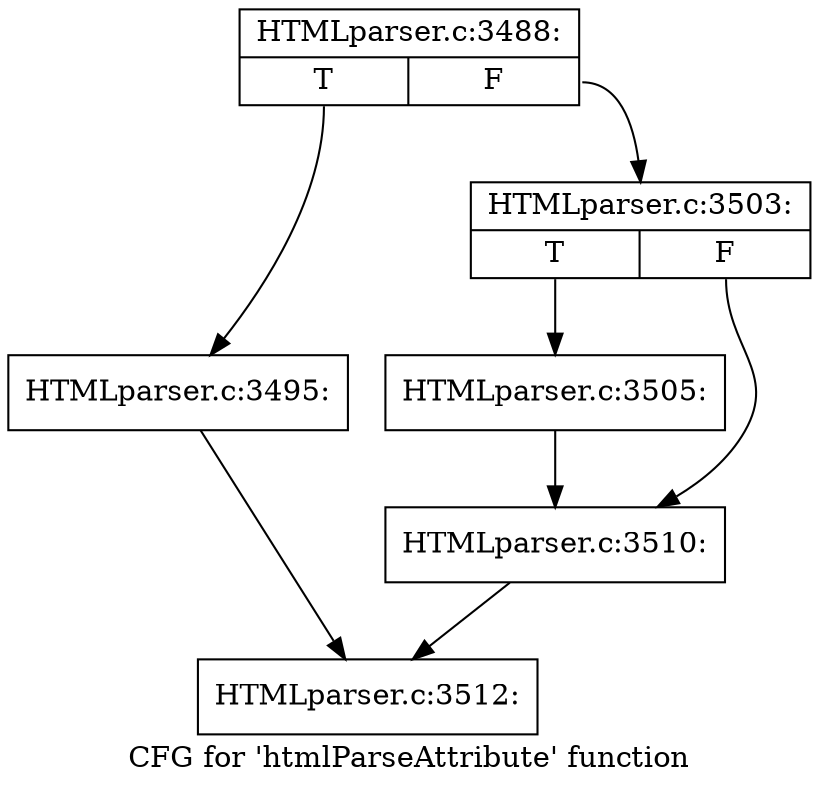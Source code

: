 digraph "CFG for 'htmlParseAttribute' function" {
	label="CFG for 'htmlParseAttribute' function";

	Node0x3f30a90 [shape=record,label="{HTMLparser.c:3488:|{<s0>T|<s1>F}}"];
	Node0x3f30a90:s0 -> Node0x3f3c680;
	Node0x3f30a90:s1 -> Node0x3f3c6d0;
	Node0x3f3c680 [shape=record,label="{HTMLparser.c:3495:}"];
	Node0x3f3c680 -> Node0x3f3ad90;
	Node0x3f3c6d0 [shape=record,label="{HTMLparser.c:3503:|{<s0>T|<s1>F}}"];
	Node0x3f3c6d0:s0 -> Node0x3f3d140;
	Node0x3f3c6d0:s1 -> Node0x3f3d190;
	Node0x3f3d140 [shape=record,label="{HTMLparser.c:3505:}"];
	Node0x3f3d140 -> Node0x3f3d190;
	Node0x3f3d190 [shape=record,label="{HTMLparser.c:3510:}"];
	Node0x3f3d190 -> Node0x3f3ad90;
	Node0x3f3ad90 [shape=record,label="{HTMLparser.c:3512:}"];
}
